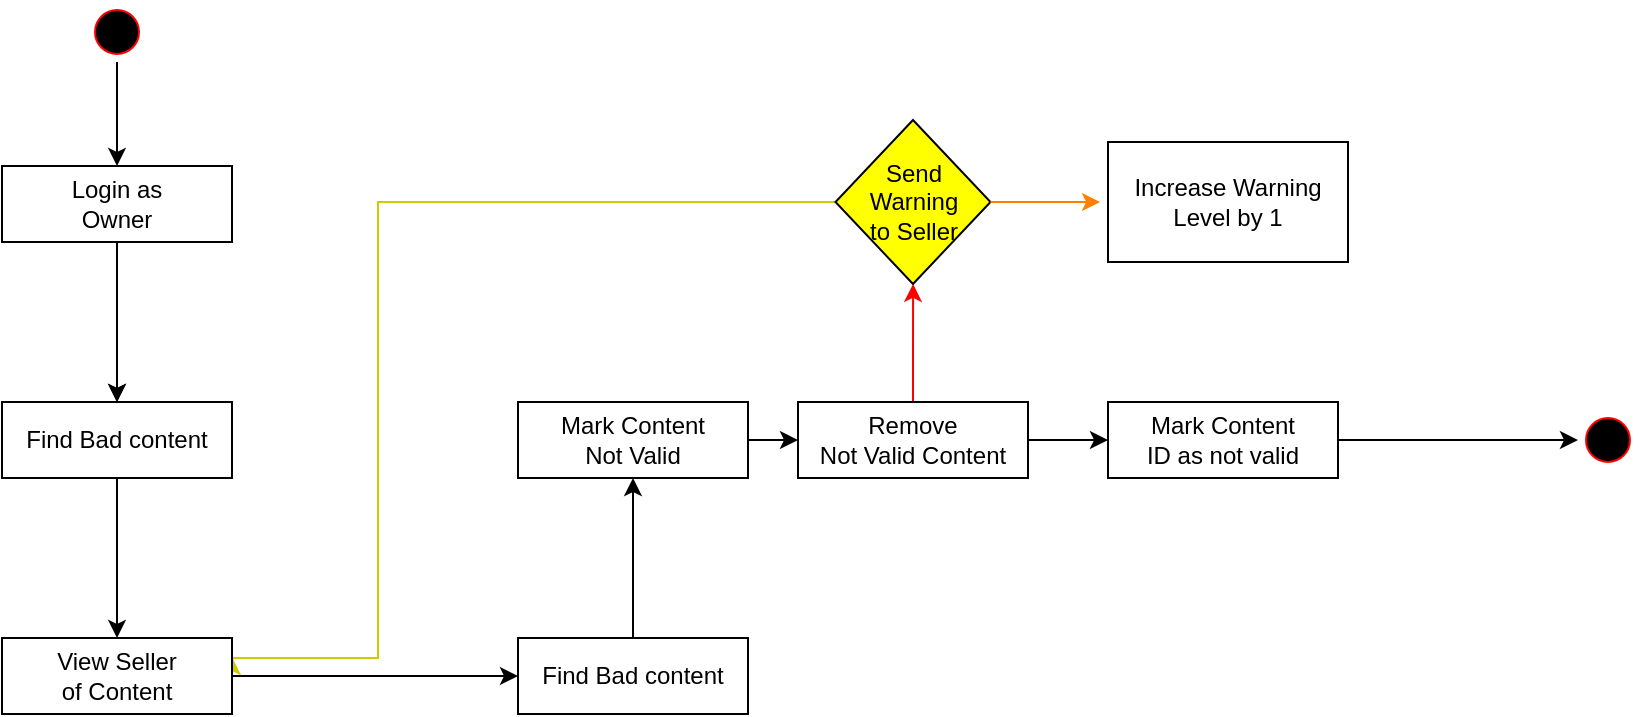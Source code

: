 <mxfile version="21.0.2" type="github">
  <diagram name="Page-1" id="e7e014a7-5840-1c2e-5031-d8a46d1fe8dd">
    <mxGraphModel dx="1600" dy="795" grid="1" gridSize="10" guides="1" tooltips="1" connect="1" arrows="1" fold="1" page="1" pageScale="1" pageWidth="1169" pageHeight="826" background="none" math="0" shadow="0">
      <root>
        <mxCell id="0" />
        <mxCell id="1" parent="0" />
        <mxCell id="TiHZ_bhoqt1_sWs0BBmt-84" value="" style="edgeStyle=orthogonalEdgeStyle;rounded=0;orthogonalLoop=1;jettySize=auto;html=1;" parent="1" source="TiHZ_bhoqt1_sWs0BBmt-75" target="TiHZ_bhoqt1_sWs0BBmt-79" edge="1">
          <mxGeometry relative="1" as="geometry" />
        </mxCell>
        <mxCell id="TiHZ_bhoqt1_sWs0BBmt-81" value="" style="edgeStyle=orthogonalEdgeStyle;rounded=0;orthogonalLoop=1;jettySize=auto;html=1;" parent="1" source="TiHZ_bhoqt1_sWs0BBmt-69" target="TiHZ_bhoqt1_sWs0BBmt-71" edge="1">
          <mxGeometry relative="1" as="geometry" />
        </mxCell>
        <mxCell id="TiHZ_bhoqt1_sWs0BBmt-83" style="edgeStyle=orthogonalEdgeStyle;rounded=0;orthogonalLoop=1;jettySize=auto;html=1;entryX=1;entryY=0.25;entryDx=0;entryDy=0;strokeColor=#CCCC00;" parent="1" source="TiHZ_bhoqt1_sWs0BBmt-76" target="TiHZ_bhoqt1_sWs0BBmt-69" edge="1">
          <mxGeometry relative="1" as="geometry">
            <Array as="points">
              <mxPoint x="410" y="268" />
              <mxPoint x="410" y="496" />
              <mxPoint x="310" y="496" />
              <mxPoint x="310" y="505" />
            </Array>
          </mxGeometry>
        </mxCell>
        <mxCell id="TiHZ_bhoqt1_sWs0BBmt-62" value="" style="edgeStyle=orthogonalEdgeStyle;rounded=0;orthogonalLoop=1;jettySize=auto;html=1;" parent="1" source="TiHZ_bhoqt1_sWs0BBmt-63" target="TiHZ_bhoqt1_sWs0BBmt-66" edge="1">
          <mxGeometry relative="1" as="geometry" />
        </mxCell>
        <mxCell id="TiHZ_bhoqt1_sWs0BBmt-63" value="" style="ellipse;shape=startState;fillColor=#000000;strokeColor=#ff0000;" parent="1" vertex="1">
          <mxGeometry x="264.5" y="168" width="30" height="30" as="geometry" />
        </mxCell>
        <mxCell id="TiHZ_bhoqt1_sWs0BBmt-64" value="" style="edgeStyle=orthogonalEdgeStyle;rounded=0;orthogonalLoop=1;jettySize=auto;html=1;" parent="1" source="TiHZ_bhoqt1_sWs0BBmt-66" edge="1">
          <mxGeometry relative="1" as="geometry">
            <mxPoint x="279.5" y="368" as="targetPoint" />
          </mxGeometry>
        </mxCell>
        <mxCell id="TiHZ_bhoqt1_sWs0BBmt-65" value="" style="edgeStyle=orthogonalEdgeStyle;rounded=0;orthogonalLoop=1;jettySize=auto;html=1;" parent="1" source="TiHZ_bhoqt1_sWs0BBmt-66" target="TiHZ_bhoqt1_sWs0BBmt-68" edge="1">
          <mxGeometry relative="1" as="geometry" />
        </mxCell>
        <mxCell id="TiHZ_bhoqt1_sWs0BBmt-66" value="&lt;div&gt;Login as &lt;br&gt;&lt;/div&gt;&lt;div&gt;Owner&lt;br&gt;&lt;/div&gt;" style="rounded=0;whiteSpace=wrap;html=1;" parent="1" vertex="1">
          <mxGeometry x="222" y="250" width="115" height="38" as="geometry" />
        </mxCell>
        <mxCell id="TiHZ_bhoqt1_sWs0BBmt-67" value="" style="edgeStyle=orthogonalEdgeStyle;rounded=0;orthogonalLoop=1;jettySize=auto;html=1;" parent="1" source="TiHZ_bhoqt1_sWs0BBmt-68" target="TiHZ_bhoqt1_sWs0BBmt-69" edge="1">
          <mxGeometry relative="1" as="geometry" />
        </mxCell>
        <mxCell id="TiHZ_bhoqt1_sWs0BBmt-68" value="Find Bad content" style="rounded=0;whiteSpace=wrap;html=1;fillColor=rgb(255, 255, 255);strokeColor=rgb(0, 0, 0);fontColor=rgb(0, 0, 0);" parent="1" vertex="1">
          <mxGeometry x="222" y="368" width="115" height="38" as="geometry" />
        </mxCell>
        <mxCell id="TiHZ_bhoqt1_sWs0BBmt-69" value="&lt;div&gt;View Seller&lt;/div&gt;&lt;div&gt;of Content&lt;br&gt;&lt;/div&gt;" style="rounded=0;whiteSpace=wrap;html=1;fillColor=rgb(255, 255, 255);strokeColor=rgb(0, 0, 0);fontColor=rgb(0, 0, 0);" parent="1" vertex="1">
          <mxGeometry x="222" y="486" width="115" height="38" as="geometry" />
        </mxCell>
        <mxCell id="TiHZ_bhoqt1_sWs0BBmt-70" value="" style="edgeStyle=orthogonalEdgeStyle;rounded=0;orthogonalLoop=1;jettySize=auto;html=1;" parent="1" source="TiHZ_bhoqt1_sWs0BBmt-71" target="TiHZ_bhoqt1_sWs0BBmt-73" edge="1">
          <mxGeometry relative="1" as="geometry" />
        </mxCell>
        <mxCell id="TiHZ_bhoqt1_sWs0BBmt-71" value="Find Bad content" style="rounded=0;whiteSpace=wrap;html=1;fillColor=rgb(255, 255, 255);strokeColor=rgb(0, 0, 0);fontColor=rgb(0, 0, 0);" parent="1" vertex="1">
          <mxGeometry x="480" y="486" width="115" height="38" as="geometry" />
        </mxCell>
        <mxCell id="TiHZ_bhoqt1_sWs0BBmt-72" value="" style="edgeStyle=orthogonalEdgeStyle;rounded=0;orthogonalLoop=1;jettySize=auto;html=1;" parent="1" source="TiHZ_bhoqt1_sWs0BBmt-73" target="TiHZ_bhoqt1_sWs0BBmt-75" edge="1">
          <mxGeometry relative="1" as="geometry" />
        </mxCell>
        <mxCell id="TiHZ_bhoqt1_sWs0BBmt-73" value="&lt;div&gt;Mark Content &lt;br&gt;&lt;/div&gt;&lt;div&gt;Not Valid&lt;br&gt;&lt;/div&gt;" style="rounded=0;whiteSpace=wrap;html=1;fillColor=rgb(255, 255, 255);strokeColor=rgb(0, 0, 0);fontColor=rgb(0, 0, 0);" parent="1" vertex="1">
          <mxGeometry x="480" y="368" width="115" height="38" as="geometry" />
        </mxCell>
        <mxCell id="TiHZ_bhoqt1_sWs0BBmt-74" value="" style="edgeStyle=orthogonalEdgeStyle;rounded=0;orthogonalLoop=1;jettySize=auto;html=1;strokeColor=#FF0000;" parent="1" source="TiHZ_bhoqt1_sWs0BBmt-75" target="TiHZ_bhoqt1_sWs0BBmt-76" edge="1">
          <mxGeometry relative="1" as="geometry" />
        </mxCell>
        <mxCell id="TiHZ_bhoqt1_sWs0BBmt-75" value="&lt;div&gt;Remove &lt;br&gt;&lt;/div&gt;&lt;div&gt;Not Valid Content&lt;br&gt;&lt;/div&gt;" style="rounded=0;whiteSpace=wrap;html=1;fillColor=rgb(255, 255, 255);strokeColor=rgb(0, 0, 0);fontColor=rgb(0, 0, 0);" parent="1" vertex="1">
          <mxGeometry x="620" y="368" width="115" height="38" as="geometry" />
        </mxCell>
        <mxCell id="TiHZ_bhoqt1_sWs0BBmt-76" value="&lt;div&gt;Send &lt;br&gt;&lt;/div&gt;&lt;div&gt;Warning &lt;br&gt;&lt;/div&gt;&lt;div&gt;to Seller&lt;br&gt;&lt;/div&gt;" style="rhombus;whiteSpace=wrap;html=1;fillColor=#FFFF00;strokeColor=rgb(0, 0, 0);fontColor=rgb(0, 0, 0);rounded=0;" parent="1" vertex="1">
          <mxGeometry x="638.75" y="227" width="77.5" height="82" as="geometry" />
        </mxCell>
        <mxCell id="TiHZ_bhoqt1_sWs0BBmt-77" value="&lt;div&gt;Increase Warning &lt;br&gt;&lt;/div&gt;&lt;div&gt;Level by 1&lt;br&gt;&lt;/div&gt;" style="whiteSpace=wrap;html=1;fillColor=rgb(255, 255, 255);strokeColor=rgb(0, 0, 0);fontColor=rgb(0, 0, 0);rounded=0;" parent="1" vertex="1">
          <mxGeometry x="775" y="238" width="120" height="60" as="geometry" />
        </mxCell>
        <mxCell id="TiHZ_bhoqt1_sWs0BBmt-78" style="edgeStyle=orthogonalEdgeStyle;rounded=0;orthogonalLoop=1;jettySize=auto;html=1;entryX=0;entryY=0.5;entryDx=0;entryDy=0;" parent="1" source="TiHZ_bhoqt1_sWs0BBmt-79" target="TiHZ_bhoqt1_sWs0BBmt-80" edge="1">
          <mxGeometry relative="1" as="geometry" />
        </mxCell>
        <mxCell id="TiHZ_bhoqt1_sWs0BBmt-79" value="&lt;div&gt;Mark Content &lt;br&gt;&lt;/div&gt;&lt;div&gt;ID as not valid&lt;br&gt;&lt;/div&gt;" style="rounded=0;whiteSpace=wrap;html=1;fillColor=rgb(255, 255, 255);strokeColor=rgb(0, 0, 0);fontColor=rgb(0, 0, 0);" parent="1" vertex="1">
          <mxGeometry x="775" y="368" width="115" height="38" as="geometry" />
        </mxCell>
        <mxCell id="TiHZ_bhoqt1_sWs0BBmt-80" value="" style="ellipse;shape=startState;fillColor=#000000;strokeColor=#ff0000;" parent="1" vertex="1">
          <mxGeometry x="1010" y="372" width="30" height="30" as="geometry" />
        </mxCell>
        <mxCell id="TiHZ_bhoqt1_sWs0BBmt-82" value="" style="edgeStyle=orthogonalEdgeStyle;rounded=0;orthogonalLoop=1;jettySize=auto;html=1;strokeColor=#FF8000;entryX=-0.033;entryY=0.5;entryDx=0;entryDy=0;entryPerimeter=0;" parent="1" source="TiHZ_bhoqt1_sWs0BBmt-76" target="TiHZ_bhoqt1_sWs0BBmt-77" edge="1">
          <mxGeometry relative="1" as="geometry" />
        </mxCell>
      </root>
    </mxGraphModel>
  </diagram>
</mxfile>
